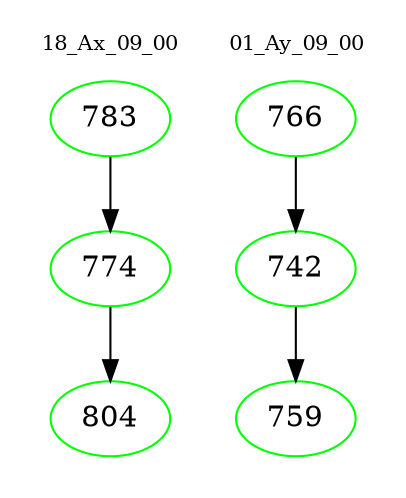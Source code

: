 digraph{
subgraph cluster_0 {
color = white
label = "18_Ax_09_00";
fontsize=10;
T0_783 [label="783", color="green"]
T0_783 -> T0_774 [color="black"]
T0_774 [label="774", color="green"]
T0_774 -> T0_804 [color="black"]
T0_804 [label="804", color="green"]
}
subgraph cluster_1 {
color = white
label = "01_Ay_09_00";
fontsize=10;
T1_766 [label="766", color="green"]
T1_766 -> T1_742 [color="black"]
T1_742 [label="742", color="green"]
T1_742 -> T1_759 [color="black"]
T1_759 [label="759", color="green"]
}
}
